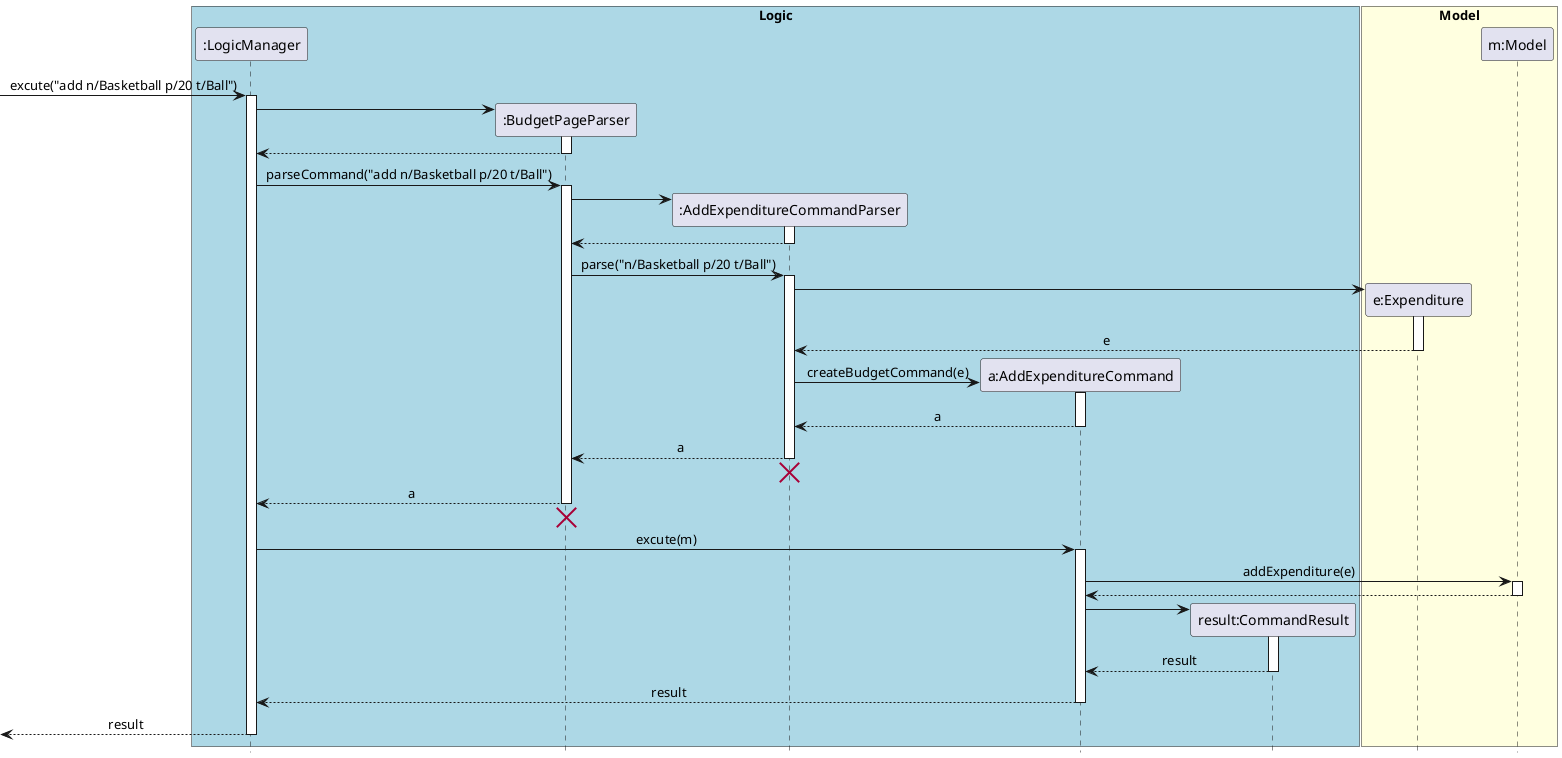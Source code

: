 @startuml
skinparam Sequence {
    MessageAlign center
}
hide footbox
box "Logic" #LightBlue
participant ":LogicManager" as LM
participant ":BudgetPageParser" as BPP
participant ":AddExpenditureCommandParser" as AECP
participant "a:AddExpenditureCommand" as AEC
participant "result:CommandResult" as CR
end box

box "Model" #LightYellow
participant "e:Expenditure" as Expenditure
participant "m:Model" as M
end box

[-> LM : excute("add n/Basketball p/20 t/Ball")
activate LM
create BPP
LM -> BPP
activate BPP
LM <-- BPP

deactivate BPP
LM -> BPP : parseCommand("add n/Basketball p/20 t/Ball")
activate BPP

create AECP
BPP -> AECP
activate AECP
BPP <-- AECP
deactivate AECP
BPP -> AECP : parse("n/Basketball p/20 t/Ball")
activate AECP

create Expenditure
AECP -> Expenditure
activate Expenditure
AECP <-- Expenditure : e
deactivate Expenditure

create AEC
AECP -> AEC : createBudgetCommand(e)
activate AEC
AECP <-- AEC : a
deactivate AEC
BPP <-- AECP : a
deactivate AECP
BPP <-[hidden]- AECP
destroy AECP

deactivate AECP
LM <-- BPP : a
deactivate BPP
LM <-[hidden]- BPP
destroy BPP

LM -> AEC: excute(m)

activate AEC
AEC -> M : addExpenditure(e)
activate M
AEC <-- M
deactivate M

create CR
AEC -> CR
activate CR
AEC <-- CR : result
deactivate CR

LM <-- AEC: result
deactivate AEC
[<-- LM : result
deactivate LM

@enduml
